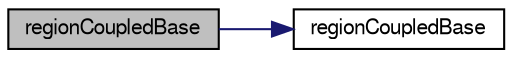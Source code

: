 digraph "regionCoupledBase"
{
  bgcolor="transparent";
  edge [fontname="FreeSans",fontsize="10",labelfontname="FreeSans",labelfontsize="10"];
  node [fontname="FreeSans",fontsize="10",shape=record];
  rankdir="LR";
  Node16 [label="regionCoupledBase",height=0.2,width=0.4,color="black", fillcolor="grey75", style="filled", fontcolor="black"];
  Node16 -> Node17 [color="midnightblue",fontsize="10",style="solid",fontname="FreeSans"];
  Node17 [label="regionCoupledBase",height=0.2,width=0.4,color="black",URL="$a25182.html#af2c99bb7fb4d7eb8a19e5c901f53d2b3",tooltip="Construct from patch. "];
}
